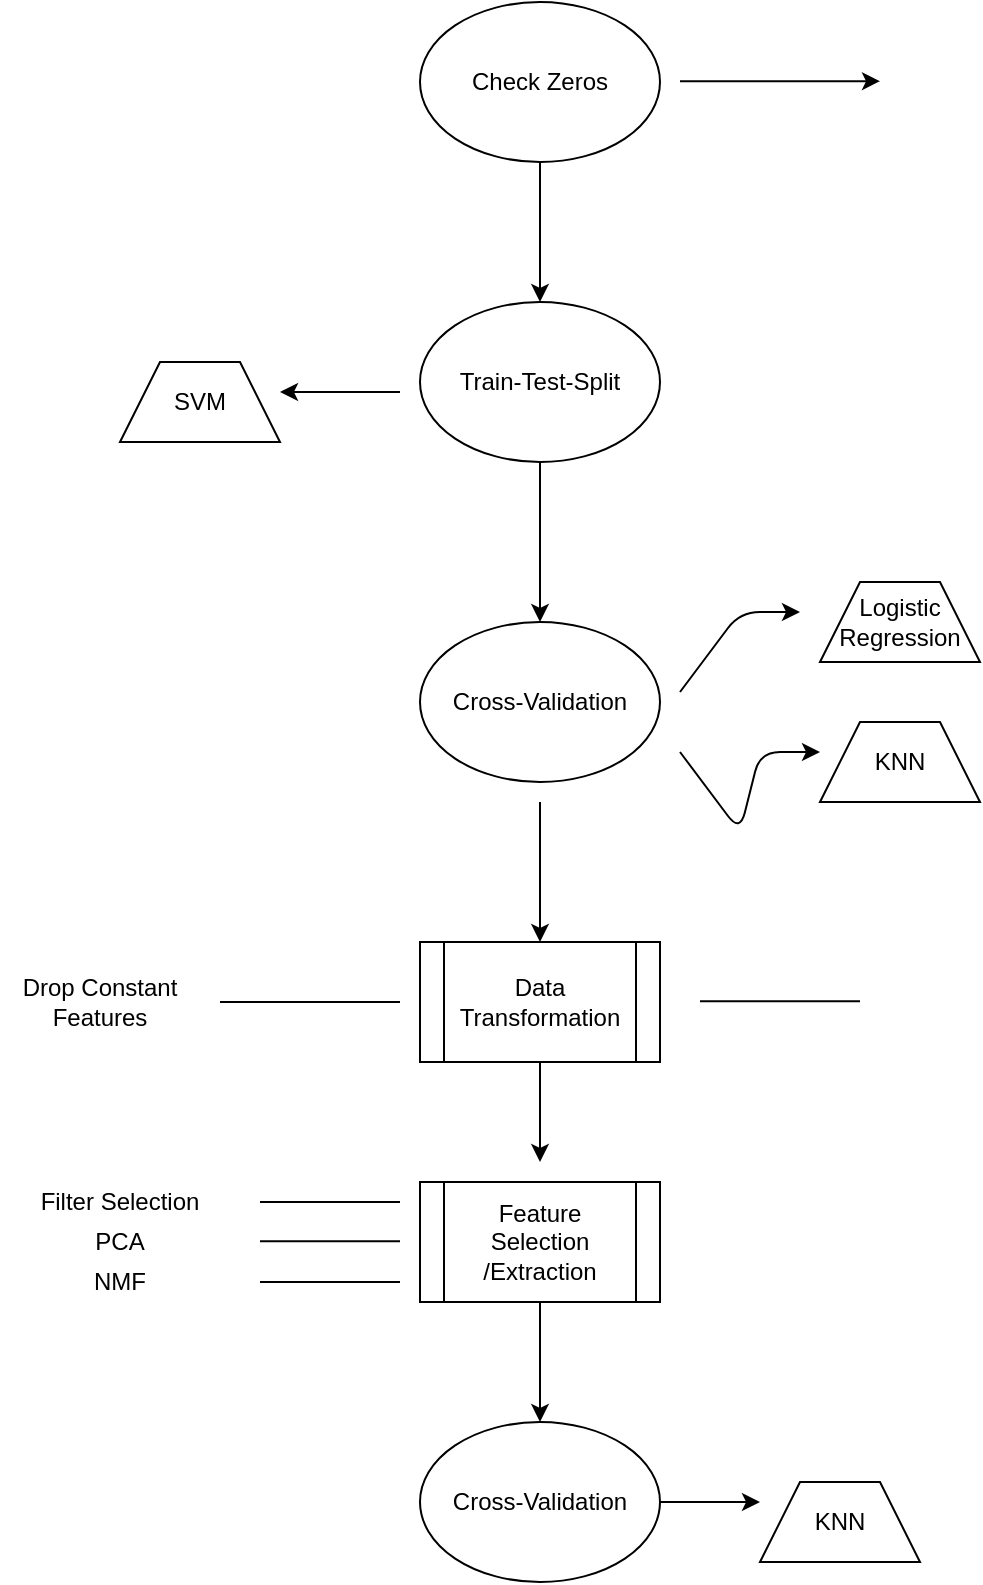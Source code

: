 <mxfile version="14.2.9" type="github">
  <diagram id="2JzIm_9Mfemfv4DpeEBT" name="Page-1">
    <mxGraphModel dx="981" dy="550" grid="1" gridSize="10" guides="1" tooltips="1" connect="1" arrows="1" fold="1" page="1" pageScale="1" pageWidth="850" pageHeight="1100" math="0" shadow="0">
      <root>
        <mxCell id="0" />
        <mxCell id="1" parent="0" />
        <mxCell id="yyD8f2ibOo4q36eYgKqv-14" value="Check Zeros" style="ellipse;whiteSpace=wrap;html=1;" parent="1" vertex="1">
          <mxGeometry x="340" y="40" width="120" height="80" as="geometry" />
        </mxCell>
        <mxCell id="yyD8f2ibOo4q36eYgKqv-15" value="" style="endArrow=classic;html=1;" parent="1" edge="1">
          <mxGeometry width="50" height="50" relative="1" as="geometry">
            <mxPoint x="470" y="79.6" as="sourcePoint" />
            <mxPoint x="570" y="79.6" as="targetPoint" />
          </mxGeometry>
        </mxCell>
        <mxCell id="yyD8f2ibOo4q36eYgKqv-17" value="Train-Test-Split" style="ellipse;whiteSpace=wrap;html=1;" parent="1" vertex="1">
          <mxGeometry x="340" y="190" width="120" height="80" as="geometry" />
        </mxCell>
        <mxCell id="yyD8f2ibOo4q36eYgKqv-18" value="" style="endArrow=classic;html=1;exitX=0.5;exitY=1;exitDx=0;exitDy=0;" parent="1" source="yyD8f2ibOo4q36eYgKqv-14" edge="1">
          <mxGeometry width="50" height="50" relative="1" as="geometry">
            <mxPoint x="380" y="170" as="sourcePoint" />
            <mxPoint x="400" y="190" as="targetPoint" />
          </mxGeometry>
        </mxCell>
        <mxCell id="yyD8f2ibOo4q36eYgKqv-19" value="" style="endArrow=classic;html=1;" parent="1" edge="1">
          <mxGeometry width="50" height="50" relative="1" as="geometry">
            <mxPoint x="330" y="235" as="sourcePoint" />
            <mxPoint x="270" y="235" as="targetPoint" />
            <Array as="points" />
          </mxGeometry>
        </mxCell>
        <mxCell id="yyD8f2ibOo4q36eYgKqv-24" value="" style="endArrow=classic;html=1;" parent="1" edge="1">
          <mxGeometry width="50" height="50" relative="1" as="geometry">
            <mxPoint x="400" y="270" as="sourcePoint" />
            <mxPoint x="400" y="350" as="targetPoint" />
          </mxGeometry>
        </mxCell>
        <mxCell id="yyD8f2ibOo4q36eYgKqv-25" value="Cross-Validation" style="ellipse;whiteSpace=wrap;html=1;" parent="1" vertex="1">
          <mxGeometry x="340" y="350" width="120" height="80" as="geometry" />
        </mxCell>
        <mxCell id="yyD8f2ibOo4q36eYgKqv-26" value="" style="endArrow=classic;html=1;" parent="1" edge="1">
          <mxGeometry width="50" height="50" relative="1" as="geometry">
            <mxPoint x="470" y="385" as="sourcePoint" />
            <mxPoint x="530" y="345" as="targetPoint" />
            <Array as="points">
              <mxPoint x="500" y="345" />
            </Array>
          </mxGeometry>
        </mxCell>
        <mxCell id="yyD8f2ibOo4q36eYgKqv-28" value="" style="endArrow=classic;html=1;" parent="1" edge="1">
          <mxGeometry width="50" height="50" relative="1" as="geometry">
            <mxPoint x="470" y="415" as="sourcePoint" />
            <mxPoint x="540" y="415" as="targetPoint" />
            <Array as="points">
              <mxPoint x="500" y="455" />
              <mxPoint x="510" y="415" />
            </Array>
          </mxGeometry>
        </mxCell>
        <mxCell id="yyD8f2ibOo4q36eYgKqv-32" value="" style="endArrow=classic;html=1;" parent="1" target="yyD8f2ibOo4q36eYgKqv-33" edge="1">
          <mxGeometry width="50" height="50" relative="1" as="geometry">
            <mxPoint x="400" y="440" as="sourcePoint" />
            <mxPoint x="400" y="500" as="targetPoint" />
          </mxGeometry>
        </mxCell>
        <mxCell id="yyD8f2ibOo4q36eYgKqv-33" value="Data Transformation" style="shape=process;whiteSpace=wrap;html=1;backgroundOutline=1;" parent="1" vertex="1">
          <mxGeometry x="340" y="510" width="120" height="60" as="geometry" />
        </mxCell>
        <mxCell id="yyD8f2ibOo4q36eYgKqv-34" value="" style="endArrow=none;html=1;" parent="1" edge="1">
          <mxGeometry width="50" height="50" relative="1" as="geometry">
            <mxPoint x="240" y="540" as="sourcePoint" />
            <mxPoint x="330" y="540" as="targetPoint" />
          </mxGeometry>
        </mxCell>
        <mxCell id="yyD8f2ibOo4q36eYgKqv-36" value="" style="endArrow=none;html=1;" parent="1" edge="1">
          <mxGeometry width="50" height="50" relative="1" as="geometry">
            <mxPoint x="480" y="539.6" as="sourcePoint" />
            <mxPoint x="560" y="539.6" as="targetPoint" />
          </mxGeometry>
        </mxCell>
        <mxCell id="yyD8f2ibOo4q36eYgKqv-37" value="Drop Constant Features" style="text;html=1;strokeColor=none;fillColor=none;align=center;verticalAlign=middle;whiteSpace=wrap;rounded=0;" parent="1" vertex="1">
          <mxGeometry x="130" y="530" width="100" height="20" as="geometry" />
        </mxCell>
        <mxCell id="Rf5Ekhj7GF1NS462L4vQ-1" value="" style="endArrow=classic;html=1;exitX=0.5;exitY=1;exitDx=0;exitDy=0;" edge="1" parent="1" source="yyD8f2ibOo4q36eYgKqv-33">
          <mxGeometry width="50" height="50" relative="1" as="geometry">
            <mxPoint x="400" y="580" as="sourcePoint" />
            <mxPoint x="400" y="620" as="targetPoint" />
          </mxGeometry>
        </mxCell>
        <mxCell id="Rf5Ekhj7GF1NS462L4vQ-2" value="Feature Selection&lt;br&gt;/Extraction" style="shape=process;whiteSpace=wrap;html=1;backgroundOutline=1;" vertex="1" parent="1">
          <mxGeometry x="340" y="630" width="120" height="60" as="geometry" />
        </mxCell>
        <mxCell id="Rf5Ekhj7GF1NS462L4vQ-3" value="" style="endArrow=none;html=1;" edge="1" parent="1">
          <mxGeometry width="50" height="50" relative="1" as="geometry">
            <mxPoint x="260" y="640" as="sourcePoint" />
            <mxPoint x="330" y="640" as="targetPoint" />
          </mxGeometry>
        </mxCell>
        <mxCell id="Rf5Ekhj7GF1NS462L4vQ-4" value="" style="endArrow=none;html=1;" edge="1" parent="1">
          <mxGeometry width="50" height="50" relative="1" as="geometry">
            <mxPoint x="260" y="659.66" as="sourcePoint" />
            <mxPoint x="330" y="659.66" as="targetPoint" />
          </mxGeometry>
        </mxCell>
        <mxCell id="Rf5Ekhj7GF1NS462L4vQ-5" value="" style="endArrow=none;html=1;" edge="1" parent="1">
          <mxGeometry width="50" height="50" relative="1" as="geometry">
            <mxPoint x="260" y="680" as="sourcePoint" />
            <mxPoint x="330" y="680" as="targetPoint" />
          </mxGeometry>
        </mxCell>
        <mxCell id="Rf5Ekhj7GF1NS462L4vQ-6" value="Filter Selection" style="text;html=1;strokeColor=none;fillColor=none;align=center;verticalAlign=middle;whiteSpace=wrap;rounded=0;" vertex="1" parent="1">
          <mxGeometry x="140" y="630" width="100" height="20" as="geometry" />
        </mxCell>
        <mxCell id="Rf5Ekhj7GF1NS462L4vQ-8" value="PCA" style="text;html=1;strokeColor=none;fillColor=none;align=center;verticalAlign=middle;whiteSpace=wrap;rounded=0;" vertex="1" parent="1">
          <mxGeometry x="140" y="650" width="100" height="20" as="geometry" />
        </mxCell>
        <mxCell id="Rf5Ekhj7GF1NS462L4vQ-9" value="NMF" style="text;html=1;strokeColor=none;fillColor=none;align=center;verticalAlign=middle;whiteSpace=wrap;rounded=0;" vertex="1" parent="1">
          <mxGeometry x="140" y="670" width="100" height="20" as="geometry" />
        </mxCell>
        <mxCell id="Rf5Ekhj7GF1NS462L4vQ-10" value="Cross-Validation" style="ellipse;whiteSpace=wrap;html=1;" vertex="1" parent="1">
          <mxGeometry x="340" y="750" width="120" height="80" as="geometry" />
        </mxCell>
        <mxCell id="Rf5Ekhj7GF1NS462L4vQ-11" value="" style="endArrow=classic;html=1;exitX=0.5;exitY=1;exitDx=0;exitDy=0;" edge="1" parent="1" source="Rf5Ekhj7GF1NS462L4vQ-2">
          <mxGeometry width="50" height="50" relative="1" as="geometry">
            <mxPoint x="390" y="750" as="sourcePoint" />
            <mxPoint x="400" y="750" as="targetPoint" />
          </mxGeometry>
        </mxCell>
        <mxCell id="Rf5Ekhj7GF1NS462L4vQ-13" value="&lt;span&gt;SVM&lt;/span&gt;" style="shape=trapezoid;perimeter=trapezoidPerimeter;whiteSpace=wrap;html=1;fixedSize=1;" vertex="1" parent="1">
          <mxGeometry x="190" y="220" width="80" height="40" as="geometry" />
        </mxCell>
        <mxCell id="Rf5Ekhj7GF1NS462L4vQ-14" value="Logistic Regression" style="shape=trapezoid;perimeter=trapezoidPerimeter;whiteSpace=wrap;html=1;fixedSize=1;" vertex="1" parent="1">
          <mxGeometry x="540" y="330" width="80" height="40" as="geometry" />
        </mxCell>
        <mxCell id="Rf5Ekhj7GF1NS462L4vQ-15" value="KNN" style="shape=trapezoid;perimeter=trapezoidPerimeter;whiteSpace=wrap;html=1;fixedSize=1;" vertex="1" parent="1">
          <mxGeometry x="540" y="400" width="80" height="40" as="geometry" />
        </mxCell>
        <mxCell id="Rf5Ekhj7GF1NS462L4vQ-16" value="KNN" style="shape=trapezoid;perimeter=trapezoidPerimeter;whiteSpace=wrap;html=1;fixedSize=1;" vertex="1" parent="1">
          <mxGeometry x="510" y="780" width="80" height="40" as="geometry" />
        </mxCell>
        <mxCell id="Rf5Ekhj7GF1NS462L4vQ-17" value="" style="endArrow=classic;html=1;exitX=1;exitY=0.5;exitDx=0;exitDy=0;" edge="1" parent="1" source="Rf5Ekhj7GF1NS462L4vQ-10">
          <mxGeometry width="50" height="50" relative="1" as="geometry">
            <mxPoint x="460" y="800" as="sourcePoint" />
            <mxPoint x="510" y="790" as="targetPoint" />
            <Array as="points">
              <mxPoint x="480" y="790" />
            </Array>
          </mxGeometry>
        </mxCell>
      </root>
    </mxGraphModel>
  </diagram>
</mxfile>
